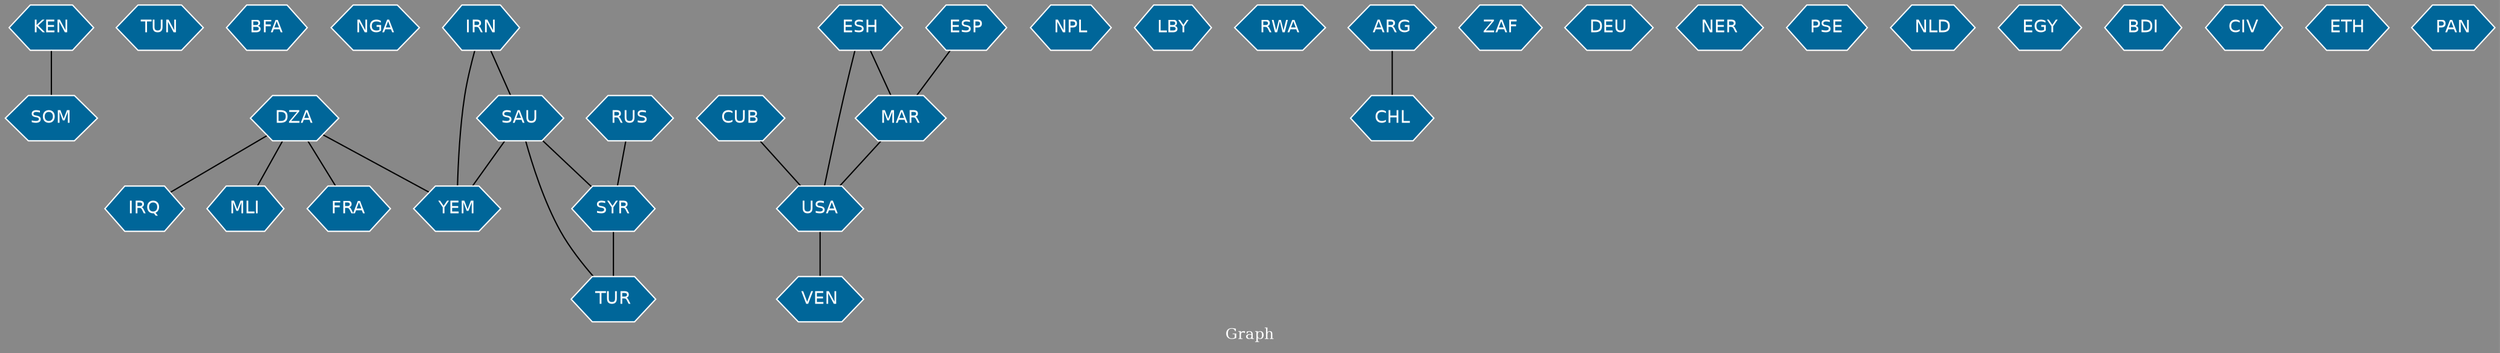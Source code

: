 // Countries together in item graph
graph {
	graph [bgcolor="#888888" fontcolor=white fontsize=12 label="Graph" outputorder=edgesfirst overlap=prism]
	node [color=white fillcolor="#006699" fontcolor=white fontname=Helvetica shape=hexagon style=filled]
	edge [arrowhead=open color=black fontcolor=white fontname=Courier fontsize=12]
		KEN [label=KEN]
		SOM [label=SOM]
		TUN [label=TUN]
		BFA [label=BFA]
		NGA [label=NGA]
		TUR [label=TUR]
		CUB [label=CUB]
		USA [label=USA]
		NPL [label=NPL]
		YEM [label=YEM]
		LBY [label=LBY]
		ESH [label=ESH]
		SYR [label=SYR]
		RWA [label=RWA]
		CHL [label=CHL]
		ZAF [label=ZAF]
		DZA [label=DZA]
		FRA [label=FRA]
		MAR [label=MAR]
		DEU [label=DEU]
		IRQ [label=IRQ]
		NER [label=NER]
		VEN [label=VEN]
		PSE [label=PSE]
		ESP [label=ESP]
		SAU [label=SAU]
		NLD [label=NLD]
		EGY [label=EGY]
		RUS [label=RUS]
		BDI [label=BDI]
		ARG [label=ARG]
		CIV [label=CIV]
		MLI [label=MLI]
		IRN [label=IRN]
		ETH [label=ETH]
		PAN [label=PAN]
			ESP -- MAR [weight=1]
			ESH -- USA [weight=1]
			RUS -- SYR [weight=1]
			KEN -- SOM [weight=1]
			IRN -- YEM [weight=1]
			SYR -- TUR [weight=2]
			DZA -- MLI [weight=1]
			ARG -- CHL [weight=1]
			DZA -- IRQ [weight=1]
			SAU -- SYR [weight=1]
			SAU -- TUR [weight=1]
			SAU -- YEM [weight=2]
			USA -- VEN [weight=1]
			MAR -- USA [weight=1]
			DZA -- YEM [weight=1]
			CUB -- USA [weight=1]
			ESH -- MAR [weight=2]
			DZA -- FRA [weight=1]
			IRN -- SAU [weight=1]
}